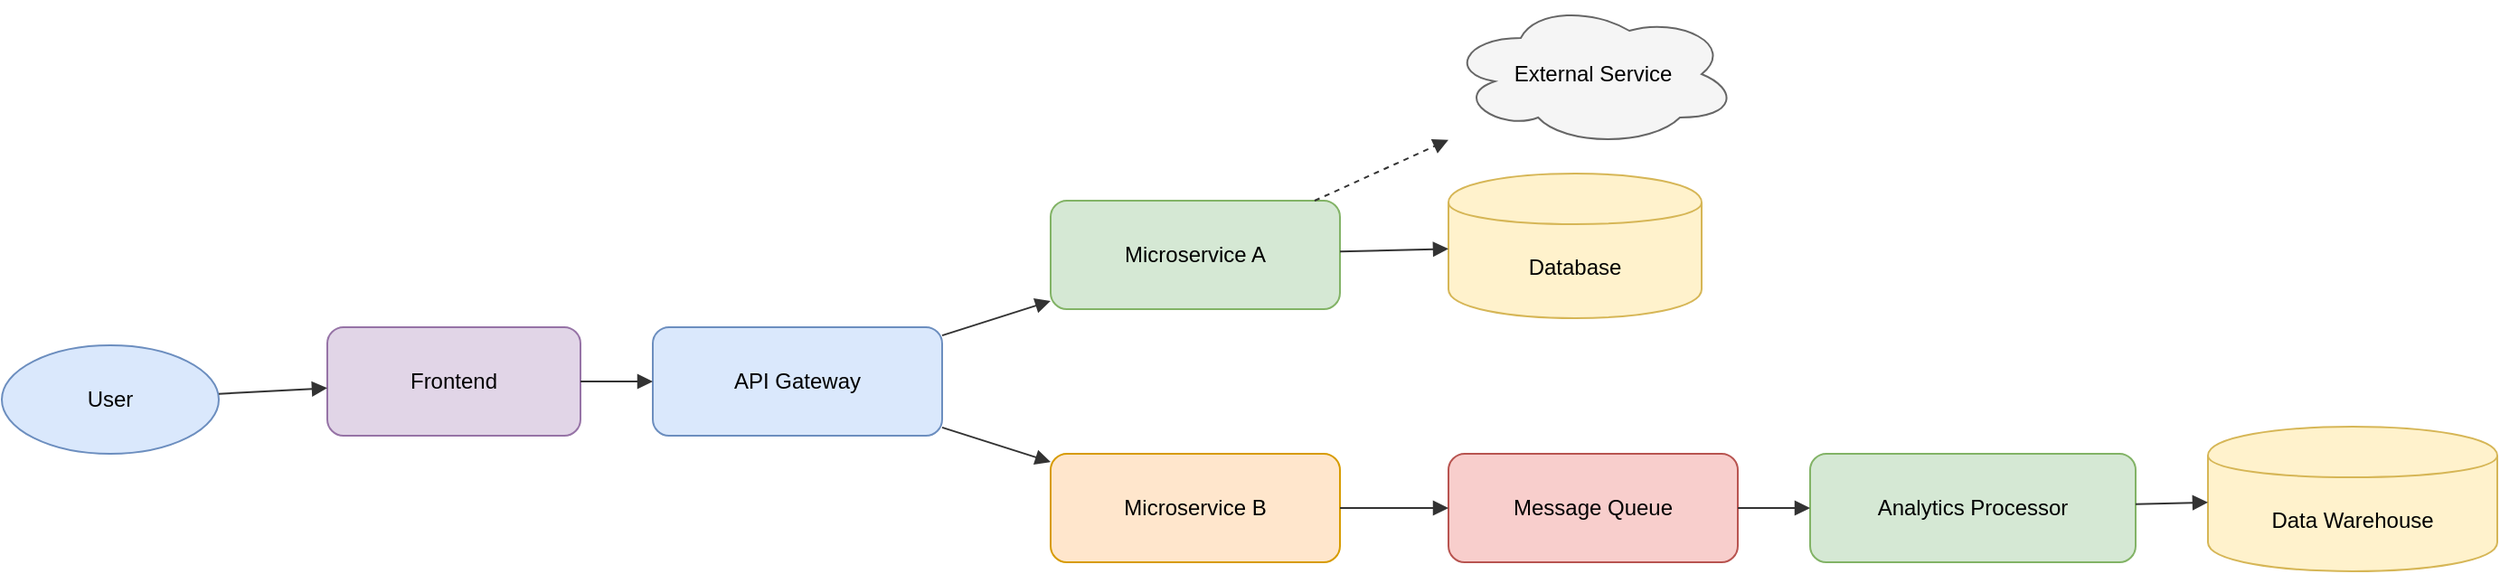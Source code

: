 <mxfile version="20.6.3">
  <diagram id="dataFlowDiagram" name="Data Flow">
    <mxGraphModel dx="1600" dy="900" grid="1" gridSize="10" guides="1" tooltips="1" connect="1" arrows="1" fold="1" page="1" pageScale="1" pageWidth="1920" pageHeight="1080" math="0" shadow="0">
      <root>
        <mxCell id="0"/>
        <mxCell id="1" parent="0"/>

        <!-- Nodes -->
        <mxCell id="2" value="User" style="shape=ellipse;whiteSpace=wrap;html=1;fillColor=#dae8fc;strokeColor=#6c8ebf;" vertex="1" parent="1">
          <mxGeometry x="80" y="220" width="120" height="60" as="geometry"/>
        </mxCell>

        <mxCell id="3" value="Frontend" style="rounded=1;whiteSpace=wrap;html=1;fillColor=#e1d5e7;strokeColor=#9673a6;" vertex="1" parent="1">
          <mxGeometry x="260" y="210" width="140" height="60" as="geometry"/>
        </mxCell>

        <mxCell id="4" value="API Gateway" style="rounded=1;whiteSpace=wrap;html=1;fillColor=#dae8fc;strokeColor=#6c8ebf;" vertex="1" parent="1">
          <mxGeometry x="440" y="210" width="160" height="60" as="geometry"/>
        </mxCell>

        <mxCell id="5" value="Microservice A" style="rounded=1;whiteSpace=wrap;html=1;fillColor=#d5e8d4;strokeColor=#82b366;" vertex="1" parent="1">
          <mxGeometry x="660" y="140" width="160" height="60" as="geometry"/>
        </mxCell>

        <mxCell id="6" value="Microservice B" style="rounded=1;whiteSpace=wrap;html=1;fillColor=#ffe6cc;strokeColor=#d79b00;" vertex="1" parent="1">
          <mxGeometry x="660" y="280" width="160" height="60" as="geometry"/>
        </mxCell>

        <mxCell id="7" value="Database" style="shape=cylinder;whiteSpace=wrap;html=1;boundedLbl=1;fillColor=#fff2cc;strokeColor=#d6b656;" vertex="1" parent="1">
          <mxGeometry x="880" y="125" width="140" height="80" as="geometry"/>
        </mxCell>

        <mxCell id="8" value="Message Queue" style="rounded=1;whiteSpace=wrap;html=1;fillColor=#f8cecc;strokeColor=#b85450;" vertex="1" parent="1">
          <mxGeometry x="880" y="280" width="160" height="60" as="geometry"/>
        </mxCell>

        <mxCell id="9" value="Analytics Processor" style="rounded=1;whiteSpace=wrap;html=1;fillColor=#d5e8d4;strokeColor=#82b366;" vertex="1" parent="1">
          <mxGeometry x="1080" y="280" width="180" height="60" as="geometry"/>
        </mxCell>

        <mxCell id="10" value="Data Warehouse" style="shape=cylinder;whiteSpace=wrap;html=1;boundedLbl=1;fillColor=#fff2cc;strokeColor=#d6b656;" vertex="1" parent="1">
          <mxGeometry x="1300" y="265" width="160" height="80" as="geometry"/>
        </mxCell>

        <mxCell id="11" value="External Service" style="shape=cloud;whiteSpace=wrap;html=1;fillColor=#f5f5f5;strokeColor=#666666;" vertex="1" parent="1">
          <mxGeometry x="880" y="30" width="160" height="80" as="geometry"/>
        </mxCell>

        <!-- Edges -->
        <mxCell id="12" style="endArrow=block;html=1;strokeColor=#333333;" edge="1" parent="1" source="2" target="3">
          <mxGeometry relative="1" as="geometry"/>
        </mxCell>

        <mxCell id="13" style="endArrow=block;html=1;strokeColor=#333333;" edge="1" parent="1" source="3" target="4">
          <mxGeometry relative="1" as="geometry"/>
        </mxCell>

        <mxCell id="14" style="endArrow=block;html=1;strokeColor=#333333;" edge="1" parent="1" source="4" target="5">
          <mxGeometry relative="1" as="geometry"/>
        </mxCell>

        <mxCell id="15" style="endArrow=block;html=1;strokeColor=#333333;" edge="1" parent="1" source="4" target="6">
          <mxGeometry relative="1" as="geometry"/>
        </mxCell>

        <mxCell id="16" style="endArrow=block;html=1;strokeColor=#333333;" edge="1" parent="1" source="5" target="7">
          <mxGeometry relative="1" as="geometry"/>
        </mxCell>

        <mxCell id="17" style="endArrow=block;html=1;strokeColor=#333333;" edge="1" parent="1" source="6" target="8">
          <mxGeometry relative="1" as="geometry"/>
        </mxCell>

        <mxCell id="18" style="endArrow=block;html=1;strokeColor=#333333;" edge="1" parent="1" source="8" target="9">
          <mxGeometry relative="1" as="geometry"/>
        </mxCell>

        <mxCell id="19" style="endArrow=block;html=1;strokeColor=#333333;" edge="1" parent="1" source="9" target="10">
          <mxGeometry relative="1" as="geometry"/>
        </mxCell>

        <mxCell id="20" style="endArrow=block;html=1;strokeColor=#333333;dashed=1;" edge="1" parent="1" source="5" target="11">
          <mxGeometry relative="1" as="geometry"/>
        </mxCell>
      </root>
    </mxGraphModel>
  </diagram>
</mxfile>

